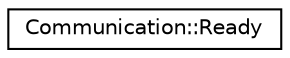 digraph "Graphical Class Hierarchy"
{
 // LATEX_PDF_SIZE
  edge [fontname="Helvetica",fontsize="10",labelfontname="Helvetica",labelfontsize="10"];
  node [fontname="Helvetica",fontsize="10",shape=record];
  rankdir="LR";
  Node0 [label="Communication::Ready",height=0.2,width=0.4,color="black", fillcolor="white", style="filled",URL="$structCommunication_1_1Ready.html",tooltip="Structure to communicate the ready signal."];
}
